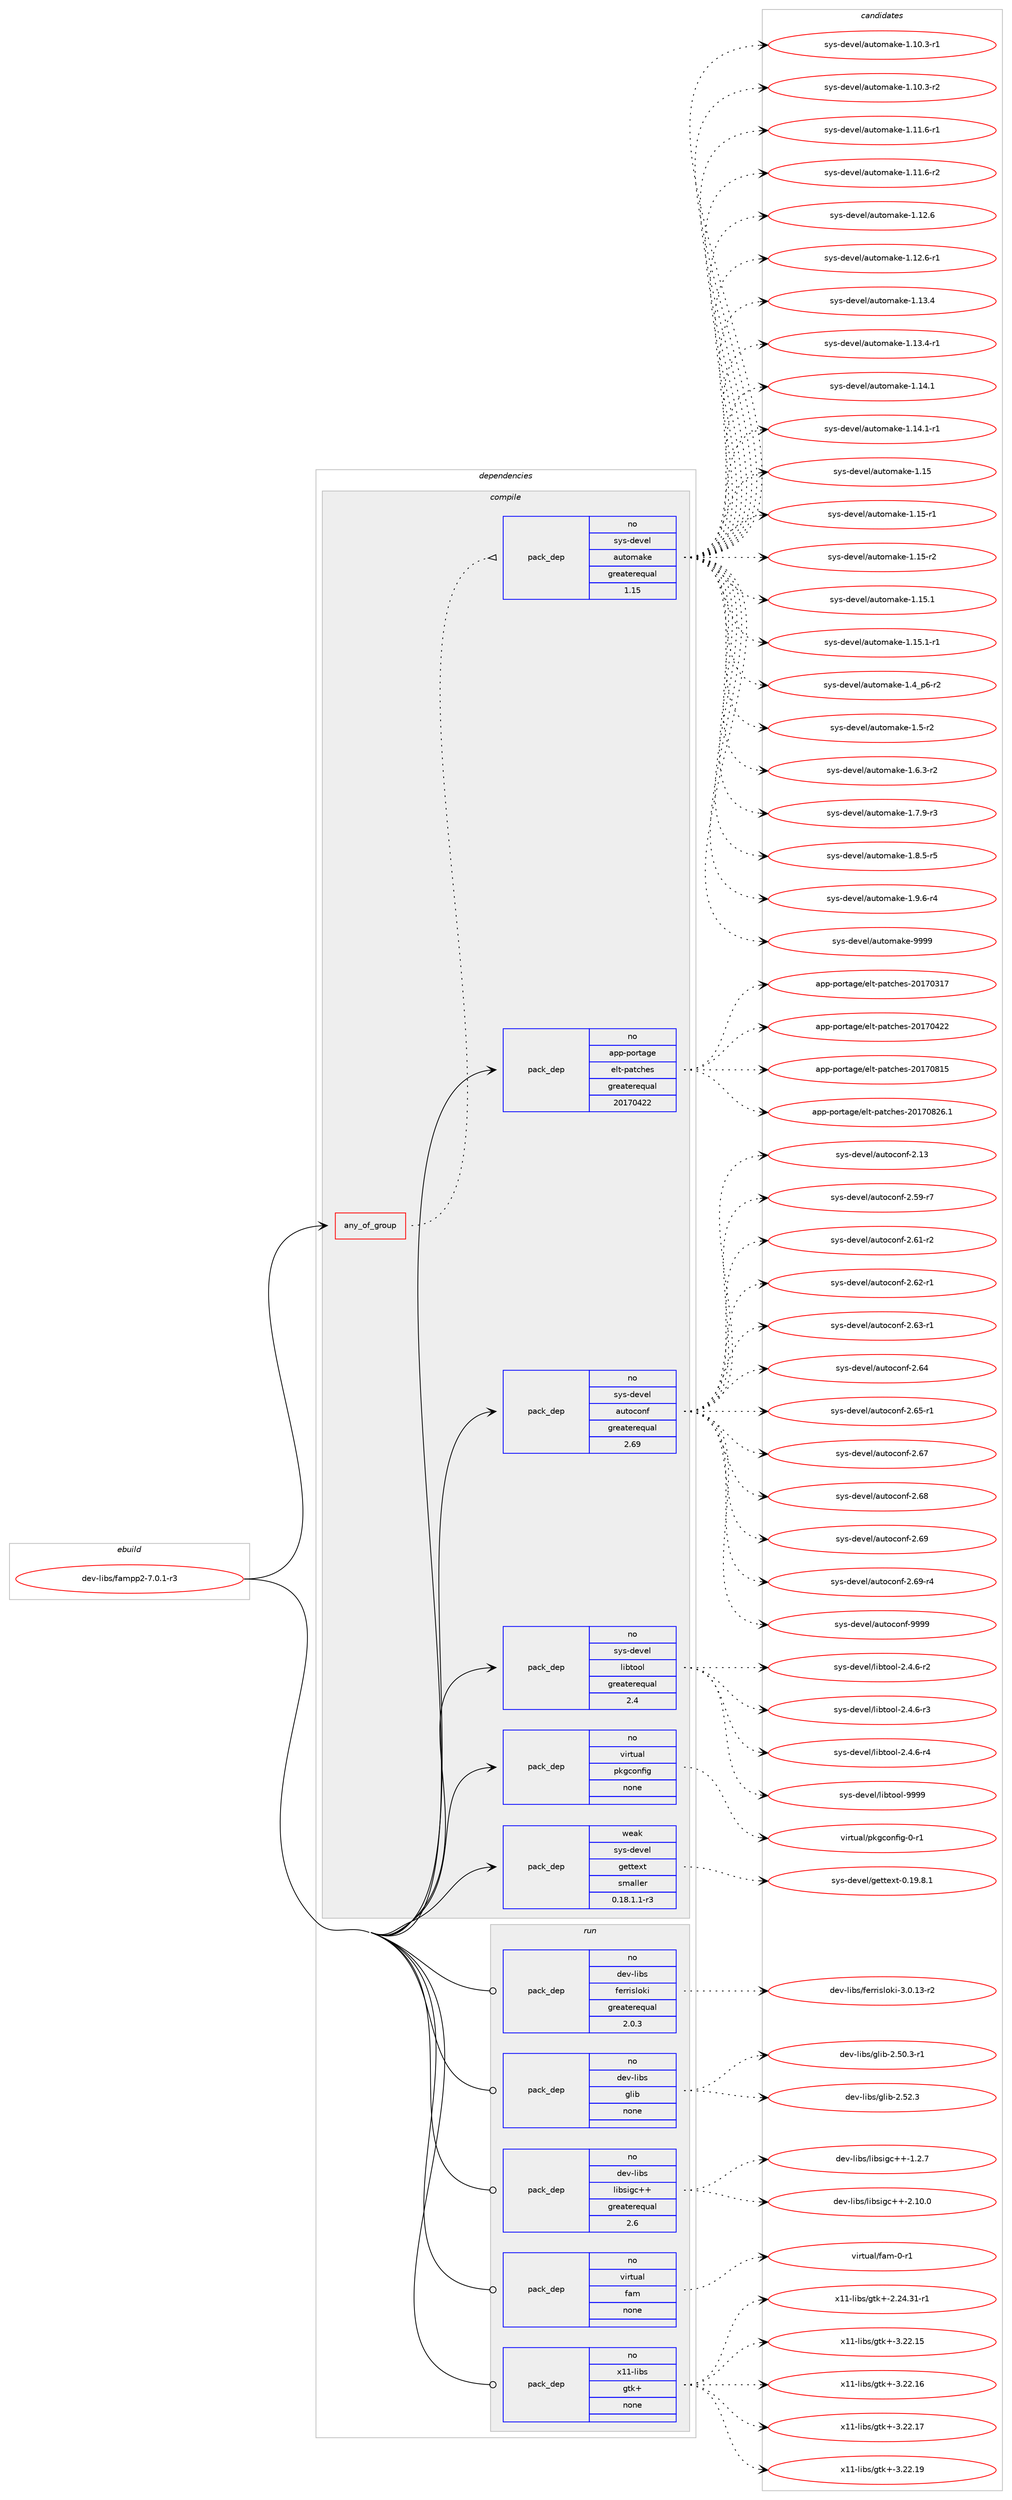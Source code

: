 digraph prolog {

# *************
# Graph options
# *************

newrank=true;
concentrate=true;
compound=true;
graph [rankdir=LR,fontname=Helvetica,fontsize=10,ranksep=1.5];#, ranksep=2.5, nodesep=0.2];
edge  [arrowhead=vee];
node  [fontname=Helvetica,fontsize=10];

# **********
# The ebuild
# **********

subgraph cluster_leftcol {
color=gray;
rank=same;
label=<<i>ebuild</i>>;
id [label="dev-libs/fampp2-7.0.1-r3", color=red, width=4, href="../dev-libs/fampp2-7.0.1-r3.svg"];
}

# ****************
# The dependencies
# ****************

subgraph cluster_midcol {
color=gray;
label=<<i>dependencies</i>>;
subgraph cluster_compile {
fillcolor="#eeeeee";
style=filled;
label=<<i>compile</i>>;
subgraph any3228 {
dependency112691 [label=<<TABLE BORDER="0" CELLBORDER="1" CELLSPACING="0" CELLPADDING="4"><TR><TD CELLPADDING="10">any_of_group</TD></TR></TABLE>>, shape=none, color=red];subgraph pack84915 {
dependency112692 [label=<<TABLE BORDER="0" CELLBORDER="1" CELLSPACING="0" CELLPADDING="4" WIDTH="220"><TR><TD ROWSPAN="6" CELLPADDING="30">pack_dep</TD></TR><TR><TD WIDTH="110">no</TD></TR><TR><TD>sys-devel</TD></TR><TR><TD>automake</TD></TR><TR><TD>greaterequal</TD></TR><TR><TD>1.15</TD></TR></TABLE>>, shape=none, color=blue];
}
dependency112691:e -> dependency112692:w [weight=20,style="dotted",arrowhead="oinv"];
}
id:e -> dependency112691:w [weight=20,style="solid",arrowhead="vee"];
subgraph pack84916 {
dependency112693 [label=<<TABLE BORDER="0" CELLBORDER="1" CELLSPACING="0" CELLPADDING="4" WIDTH="220"><TR><TD ROWSPAN="6" CELLPADDING="30">pack_dep</TD></TR><TR><TD WIDTH="110">no</TD></TR><TR><TD>app-portage</TD></TR><TR><TD>elt-patches</TD></TR><TR><TD>greaterequal</TD></TR><TR><TD>20170422</TD></TR></TABLE>>, shape=none, color=blue];
}
id:e -> dependency112693:w [weight=20,style="solid",arrowhead="vee"];
subgraph pack84917 {
dependency112694 [label=<<TABLE BORDER="0" CELLBORDER="1" CELLSPACING="0" CELLPADDING="4" WIDTH="220"><TR><TD ROWSPAN="6" CELLPADDING="30">pack_dep</TD></TR><TR><TD WIDTH="110">no</TD></TR><TR><TD>sys-devel</TD></TR><TR><TD>autoconf</TD></TR><TR><TD>greaterequal</TD></TR><TR><TD>2.69</TD></TR></TABLE>>, shape=none, color=blue];
}
id:e -> dependency112694:w [weight=20,style="solid",arrowhead="vee"];
subgraph pack84918 {
dependency112695 [label=<<TABLE BORDER="0" CELLBORDER="1" CELLSPACING="0" CELLPADDING="4" WIDTH="220"><TR><TD ROWSPAN="6" CELLPADDING="30">pack_dep</TD></TR><TR><TD WIDTH="110">no</TD></TR><TR><TD>sys-devel</TD></TR><TR><TD>libtool</TD></TR><TR><TD>greaterequal</TD></TR><TR><TD>2.4</TD></TR></TABLE>>, shape=none, color=blue];
}
id:e -> dependency112695:w [weight=20,style="solid",arrowhead="vee"];
subgraph pack84919 {
dependency112696 [label=<<TABLE BORDER="0" CELLBORDER="1" CELLSPACING="0" CELLPADDING="4" WIDTH="220"><TR><TD ROWSPAN="6" CELLPADDING="30">pack_dep</TD></TR><TR><TD WIDTH="110">no</TD></TR><TR><TD>virtual</TD></TR><TR><TD>pkgconfig</TD></TR><TR><TD>none</TD></TR><TR><TD></TD></TR></TABLE>>, shape=none, color=blue];
}
id:e -> dependency112696:w [weight=20,style="solid",arrowhead="vee"];
subgraph pack84920 {
dependency112697 [label=<<TABLE BORDER="0" CELLBORDER="1" CELLSPACING="0" CELLPADDING="4" WIDTH="220"><TR><TD ROWSPAN="6" CELLPADDING="30">pack_dep</TD></TR><TR><TD WIDTH="110">weak</TD></TR><TR><TD>sys-devel</TD></TR><TR><TD>gettext</TD></TR><TR><TD>smaller</TD></TR><TR><TD>0.18.1.1-r3</TD></TR></TABLE>>, shape=none, color=blue];
}
id:e -> dependency112697:w [weight=20,style="solid",arrowhead="vee"];
}
subgraph cluster_compileandrun {
fillcolor="#eeeeee";
style=filled;
label=<<i>compile and run</i>>;
}
subgraph cluster_run {
fillcolor="#eeeeee";
style=filled;
label=<<i>run</i>>;
subgraph pack84921 {
dependency112698 [label=<<TABLE BORDER="0" CELLBORDER="1" CELLSPACING="0" CELLPADDING="4" WIDTH="220"><TR><TD ROWSPAN="6" CELLPADDING="30">pack_dep</TD></TR><TR><TD WIDTH="110">no</TD></TR><TR><TD>dev-libs</TD></TR><TR><TD>ferrisloki</TD></TR><TR><TD>greaterequal</TD></TR><TR><TD>2.0.3</TD></TR></TABLE>>, shape=none, color=blue];
}
id:e -> dependency112698:w [weight=20,style="solid",arrowhead="odot"];
subgraph pack84922 {
dependency112699 [label=<<TABLE BORDER="0" CELLBORDER="1" CELLSPACING="0" CELLPADDING="4" WIDTH="220"><TR><TD ROWSPAN="6" CELLPADDING="30">pack_dep</TD></TR><TR><TD WIDTH="110">no</TD></TR><TR><TD>dev-libs</TD></TR><TR><TD>glib</TD></TR><TR><TD>none</TD></TR><TR><TD></TD></TR></TABLE>>, shape=none, color=blue];
}
id:e -> dependency112699:w [weight=20,style="solid",arrowhead="odot"];
subgraph pack84923 {
dependency112700 [label=<<TABLE BORDER="0" CELLBORDER="1" CELLSPACING="0" CELLPADDING="4" WIDTH="220"><TR><TD ROWSPAN="6" CELLPADDING="30">pack_dep</TD></TR><TR><TD WIDTH="110">no</TD></TR><TR><TD>dev-libs</TD></TR><TR><TD>libsigc++</TD></TR><TR><TD>greaterequal</TD></TR><TR><TD>2.6</TD></TR></TABLE>>, shape=none, color=blue];
}
id:e -> dependency112700:w [weight=20,style="solid",arrowhead="odot"];
subgraph pack84924 {
dependency112701 [label=<<TABLE BORDER="0" CELLBORDER="1" CELLSPACING="0" CELLPADDING="4" WIDTH="220"><TR><TD ROWSPAN="6" CELLPADDING="30">pack_dep</TD></TR><TR><TD WIDTH="110">no</TD></TR><TR><TD>virtual</TD></TR><TR><TD>fam</TD></TR><TR><TD>none</TD></TR><TR><TD></TD></TR></TABLE>>, shape=none, color=blue];
}
id:e -> dependency112701:w [weight=20,style="solid",arrowhead="odot"];
subgraph pack84925 {
dependency112702 [label=<<TABLE BORDER="0" CELLBORDER="1" CELLSPACING="0" CELLPADDING="4" WIDTH="220"><TR><TD ROWSPAN="6" CELLPADDING="30">pack_dep</TD></TR><TR><TD WIDTH="110">no</TD></TR><TR><TD>x11-libs</TD></TR><TR><TD>gtk+</TD></TR><TR><TD>none</TD></TR><TR><TD></TD></TR></TABLE>>, shape=none, color=blue];
}
id:e -> dependency112702:w [weight=20,style="solid",arrowhead="odot"];
}
}

# **************
# The candidates
# **************

subgraph cluster_choices {
rank=same;
color=gray;
label=<<i>candidates</i>>;

subgraph choice84915 {
color=black;
nodesep=1;
choice11512111545100101118101108479711711611110997107101454946494846514511449 [label="sys-devel/automake-1.10.3-r1", color=red, width=4,href="../sys-devel/automake-1.10.3-r1.svg"];
choice11512111545100101118101108479711711611110997107101454946494846514511450 [label="sys-devel/automake-1.10.3-r2", color=red, width=4,href="../sys-devel/automake-1.10.3-r2.svg"];
choice11512111545100101118101108479711711611110997107101454946494946544511449 [label="sys-devel/automake-1.11.6-r1", color=red, width=4,href="../sys-devel/automake-1.11.6-r1.svg"];
choice11512111545100101118101108479711711611110997107101454946494946544511450 [label="sys-devel/automake-1.11.6-r2", color=red, width=4,href="../sys-devel/automake-1.11.6-r2.svg"];
choice1151211154510010111810110847971171161111099710710145494649504654 [label="sys-devel/automake-1.12.6", color=red, width=4,href="../sys-devel/automake-1.12.6.svg"];
choice11512111545100101118101108479711711611110997107101454946495046544511449 [label="sys-devel/automake-1.12.6-r1", color=red, width=4,href="../sys-devel/automake-1.12.6-r1.svg"];
choice1151211154510010111810110847971171161111099710710145494649514652 [label="sys-devel/automake-1.13.4", color=red, width=4,href="../sys-devel/automake-1.13.4.svg"];
choice11512111545100101118101108479711711611110997107101454946495146524511449 [label="sys-devel/automake-1.13.4-r1", color=red, width=4,href="../sys-devel/automake-1.13.4-r1.svg"];
choice1151211154510010111810110847971171161111099710710145494649524649 [label="sys-devel/automake-1.14.1", color=red, width=4,href="../sys-devel/automake-1.14.1.svg"];
choice11512111545100101118101108479711711611110997107101454946495246494511449 [label="sys-devel/automake-1.14.1-r1", color=red, width=4,href="../sys-devel/automake-1.14.1-r1.svg"];
choice115121115451001011181011084797117116111109971071014549464953 [label="sys-devel/automake-1.15", color=red, width=4,href="../sys-devel/automake-1.15.svg"];
choice1151211154510010111810110847971171161111099710710145494649534511449 [label="sys-devel/automake-1.15-r1", color=red, width=4,href="../sys-devel/automake-1.15-r1.svg"];
choice1151211154510010111810110847971171161111099710710145494649534511450 [label="sys-devel/automake-1.15-r2", color=red, width=4,href="../sys-devel/automake-1.15-r2.svg"];
choice1151211154510010111810110847971171161111099710710145494649534649 [label="sys-devel/automake-1.15.1", color=red, width=4,href="../sys-devel/automake-1.15.1.svg"];
choice11512111545100101118101108479711711611110997107101454946495346494511449 [label="sys-devel/automake-1.15.1-r1", color=red, width=4,href="../sys-devel/automake-1.15.1-r1.svg"];
choice115121115451001011181011084797117116111109971071014549465295112544511450 [label="sys-devel/automake-1.4_p6-r2", color=red, width=4,href="../sys-devel/automake-1.4_p6-r2.svg"];
choice11512111545100101118101108479711711611110997107101454946534511450 [label="sys-devel/automake-1.5-r2", color=red, width=4,href="../sys-devel/automake-1.5-r2.svg"];
choice115121115451001011181011084797117116111109971071014549465446514511450 [label="sys-devel/automake-1.6.3-r2", color=red, width=4,href="../sys-devel/automake-1.6.3-r2.svg"];
choice115121115451001011181011084797117116111109971071014549465546574511451 [label="sys-devel/automake-1.7.9-r3", color=red, width=4,href="../sys-devel/automake-1.7.9-r3.svg"];
choice115121115451001011181011084797117116111109971071014549465646534511453 [label="sys-devel/automake-1.8.5-r5", color=red, width=4,href="../sys-devel/automake-1.8.5-r5.svg"];
choice115121115451001011181011084797117116111109971071014549465746544511452 [label="sys-devel/automake-1.9.6-r4", color=red, width=4,href="../sys-devel/automake-1.9.6-r4.svg"];
choice115121115451001011181011084797117116111109971071014557575757 [label="sys-devel/automake-9999", color=red, width=4,href="../sys-devel/automake-9999.svg"];
dependency112692:e -> choice11512111545100101118101108479711711611110997107101454946494846514511449:w [style=dotted,weight="100"];
dependency112692:e -> choice11512111545100101118101108479711711611110997107101454946494846514511450:w [style=dotted,weight="100"];
dependency112692:e -> choice11512111545100101118101108479711711611110997107101454946494946544511449:w [style=dotted,weight="100"];
dependency112692:e -> choice11512111545100101118101108479711711611110997107101454946494946544511450:w [style=dotted,weight="100"];
dependency112692:e -> choice1151211154510010111810110847971171161111099710710145494649504654:w [style=dotted,weight="100"];
dependency112692:e -> choice11512111545100101118101108479711711611110997107101454946495046544511449:w [style=dotted,weight="100"];
dependency112692:e -> choice1151211154510010111810110847971171161111099710710145494649514652:w [style=dotted,weight="100"];
dependency112692:e -> choice11512111545100101118101108479711711611110997107101454946495146524511449:w [style=dotted,weight="100"];
dependency112692:e -> choice1151211154510010111810110847971171161111099710710145494649524649:w [style=dotted,weight="100"];
dependency112692:e -> choice11512111545100101118101108479711711611110997107101454946495246494511449:w [style=dotted,weight="100"];
dependency112692:e -> choice115121115451001011181011084797117116111109971071014549464953:w [style=dotted,weight="100"];
dependency112692:e -> choice1151211154510010111810110847971171161111099710710145494649534511449:w [style=dotted,weight="100"];
dependency112692:e -> choice1151211154510010111810110847971171161111099710710145494649534511450:w [style=dotted,weight="100"];
dependency112692:e -> choice1151211154510010111810110847971171161111099710710145494649534649:w [style=dotted,weight="100"];
dependency112692:e -> choice11512111545100101118101108479711711611110997107101454946495346494511449:w [style=dotted,weight="100"];
dependency112692:e -> choice115121115451001011181011084797117116111109971071014549465295112544511450:w [style=dotted,weight="100"];
dependency112692:e -> choice11512111545100101118101108479711711611110997107101454946534511450:w [style=dotted,weight="100"];
dependency112692:e -> choice115121115451001011181011084797117116111109971071014549465446514511450:w [style=dotted,weight="100"];
dependency112692:e -> choice115121115451001011181011084797117116111109971071014549465546574511451:w [style=dotted,weight="100"];
dependency112692:e -> choice115121115451001011181011084797117116111109971071014549465646534511453:w [style=dotted,weight="100"];
dependency112692:e -> choice115121115451001011181011084797117116111109971071014549465746544511452:w [style=dotted,weight="100"];
dependency112692:e -> choice115121115451001011181011084797117116111109971071014557575757:w [style=dotted,weight="100"];
}
subgraph choice84916 {
color=black;
nodesep=1;
choice97112112451121111141169710310147101108116451129711699104101115455048495548514955 [label="app-portage/elt-patches-20170317", color=red, width=4,href="../app-portage/elt-patches-20170317.svg"];
choice97112112451121111141169710310147101108116451129711699104101115455048495548525050 [label="app-portage/elt-patches-20170422", color=red, width=4,href="../app-portage/elt-patches-20170422.svg"];
choice97112112451121111141169710310147101108116451129711699104101115455048495548564953 [label="app-portage/elt-patches-20170815", color=red, width=4,href="../app-portage/elt-patches-20170815.svg"];
choice971121124511211111411697103101471011081164511297116991041011154550484955485650544649 [label="app-portage/elt-patches-20170826.1", color=red, width=4,href="../app-portage/elt-patches-20170826.1.svg"];
dependency112693:e -> choice97112112451121111141169710310147101108116451129711699104101115455048495548514955:w [style=dotted,weight="100"];
dependency112693:e -> choice97112112451121111141169710310147101108116451129711699104101115455048495548525050:w [style=dotted,weight="100"];
dependency112693:e -> choice97112112451121111141169710310147101108116451129711699104101115455048495548564953:w [style=dotted,weight="100"];
dependency112693:e -> choice971121124511211111411697103101471011081164511297116991041011154550484955485650544649:w [style=dotted,weight="100"];
}
subgraph choice84917 {
color=black;
nodesep=1;
choice115121115451001011181011084797117116111991111101024550464951 [label="sys-devel/autoconf-2.13", color=red, width=4,href="../sys-devel/autoconf-2.13.svg"];
choice1151211154510010111810110847971171161119911111010245504653574511455 [label="sys-devel/autoconf-2.59-r7", color=red, width=4,href="../sys-devel/autoconf-2.59-r7.svg"];
choice1151211154510010111810110847971171161119911111010245504654494511450 [label="sys-devel/autoconf-2.61-r2", color=red, width=4,href="../sys-devel/autoconf-2.61-r2.svg"];
choice1151211154510010111810110847971171161119911111010245504654504511449 [label="sys-devel/autoconf-2.62-r1", color=red, width=4,href="../sys-devel/autoconf-2.62-r1.svg"];
choice1151211154510010111810110847971171161119911111010245504654514511449 [label="sys-devel/autoconf-2.63-r1", color=red, width=4,href="../sys-devel/autoconf-2.63-r1.svg"];
choice115121115451001011181011084797117116111991111101024550465452 [label="sys-devel/autoconf-2.64", color=red, width=4,href="../sys-devel/autoconf-2.64.svg"];
choice1151211154510010111810110847971171161119911111010245504654534511449 [label="sys-devel/autoconf-2.65-r1", color=red, width=4,href="../sys-devel/autoconf-2.65-r1.svg"];
choice115121115451001011181011084797117116111991111101024550465455 [label="sys-devel/autoconf-2.67", color=red, width=4,href="../sys-devel/autoconf-2.67.svg"];
choice115121115451001011181011084797117116111991111101024550465456 [label="sys-devel/autoconf-2.68", color=red, width=4,href="../sys-devel/autoconf-2.68.svg"];
choice115121115451001011181011084797117116111991111101024550465457 [label="sys-devel/autoconf-2.69", color=red, width=4,href="../sys-devel/autoconf-2.69.svg"];
choice1151211154510010111810110847971171161119911111010245504654574511452 [label="sys-devel/autoconf-2.69-r4", color=red, width=4,href="../sys-devel/autoconf-2.69-r4.svg"];
choice115121115451001011181011084797117116111991111101024557575757 [label="sys-devel/autoconf-9999", color=red, width=4,href="../sys-devel/autoconf-9999.svg"];
dependency112694:e -> choice115121115451001011181011084797117116111991111101024550464951:w [style=dotted,weight="100"];
dependency112694:e -> choice1151211154510010111810110847971171161119911111010245504653574511455:w [style=dotted,weight="100"];
dependency112694:e -> choice1151211154510010111810110847971171161119911111010245504654494511450:w [style=dotted,weight="100"];
dependency112694:e -> choice1151211154510010111810110847971171161119911111010245504654504511449:w [style=dotted,weight="100"];
dependency112694:e -> choice1151211154510010111810110847971171161119911111010245504654514511449:w [style=dotted,weight="100"];
dependency112694:e -> choice115121115451001011181011084797117116111991111101024550465452:w [style=dotted,weight="100"];
dependency112694:e -> choice1151211154510010111810110847971171161119911111010245504654534511449:w [style=dotted,weight="100"];
dependency112694:e -> choice115121115451001011181011084797117116111991111101024550465455:w [style=dotted,weight="100"];
dependency112694:e -> choice115121115451001011181011084797117116111991111101024550465456:w [style=dotted,weight="100"];
dependency112694:e -> choice115121115451001011181011084797117116111991111101024550465457:w [style=dotted,weight="100"];
dependency112694:e -> choice1151211154510010111810110847971171161119911111010245504654574511452:w [style=dotted,weight="100"];
dependency112694:e -> choice115121115451001011181011084797117116111991111101024557575757:w [style=dotted,weight="100"];
}
subgraph choice84918 {
color=black;
nodesep=1;
choice1151211154510010111810110847108105981161111111084550465246544511450 [label="sys-devel/libtool-2.4.6-r2", color=red, width=4,href="../sys-devel/libtool-2.4.6-r2.svg"];
choice1151211154510010111810110847108105981161111111084550465246544511451 [label="sys-devel/libtool-2.4.6-r3", color=red, width=4,href="../sys-devel/libtool-2.4.6-r3.svg"];
choice1151211154510010111810110847108105981161111111084550465246544511452 [label="sys-devel/libtool-2.4.6-r4", color=red, width=4,href="../sys-devel/libtool-2.4.6-r4.svg"];
choice1151211154510010111810110847108105981161111111084557575757 [label="sys-devel/libtool-9999", color=red, width=4,href="../sys-devel/libtool-9999.svg"];
dependency112695:e -> choice1151211154510010111810110847108105981161111111084550465246544511450:w [style=dotted,weight="100"];
dependency112695:e -> choice1151211154510010111810110847108105981161111111084550465246544511451:w [style=dotted,weight="100"];
dependency112695:e -> choice1151211154510010111810110847108105981161111111084550465246544511452:w [style=dotted,weight="100"];
dependency112695:e -> choice1151211154510010111810110847108105981161111111084557575757:w [style=dotted,weight="100"];
}
subgraph choice84919 {
color=black;
nodesep=1;
choice11810511411611797108471121071039911111010210510345484511449 [label="virtual/pkgconfig-0-r1", color=red, width=4,href="../virtual/pkgconfig-0-r1.svg"];
dependency112696:e -> choice11810511411611797108471121071039911111010210510345484511449:w [style=dotted,weight="100"];
}
subgraph choice84920 {
color=black;
nodesep=1;
choice1151211154510010111810110847103101116116101120116454846495746564649 [label="sys-devel/gettext-0.19.8.1", color=red, width=4,href="../sys-devel/gettext-0.19.8.1.svg"];
dependency112697:e -> choice1151211154510010111810110847103101116116101120116454846495746564649:w [style=dotted,weight="100"];
}
subgraph choice84921 {
color=black;
nodesep=1;
choice100101118451081059811547102101114114105115108111107105455146484649514511450 [label="dev-libs/ferrisloki-3.0.13-r2", color=red, width=4,href="../dev-libs/ferrisloki-3.0.13-r2.svg"];
dependency112698:e -> choice100101118451081059811547102101114114105115108111107105455146484649514511450:w [style=dotted,weight="100"];
}
subgraph choice84922 {
color=black;
nodesep=1;
choice10010111845108105981154710310810598455046534846514511449 [label="dev-libs/glib-2.50.3-r1", color=red, width=4,href="../dev-libs/glib-2.50.3-r1.svg"];
choice1001011184510810598115471031081059845504653504651 [label="dev-libs/glib-2.52.3", color=red, width=4,href="../dev-libs/glib-2.52.3.svg"];
dependency112699:e -> choice10010111845108105981154710310810598455046534846514511449:w [style=dotted,weight="100"];
dependency112699:e -> choice1001011184510810598115471031081059845504653504651:w [style=dotted,weight="100"];
}
subgraph choice84923 {
color=black;
nodesep=1;
choice10010111845108105981154710810598115105103994343454946504655 [label="dev-libs/libsigc++-1.2.7", color=red, width=4,href="../dev-libs/libsigc++-1.2.7.svg"];
choice1001011184510810598115471081059811510510399434345504649484648 [label="dev-libs/libsigc++-2.10.0", color=red, width=4,href="../dev-libs/libsigc++-2.10.0.svg"];
dependency112700:e -> choice10010111845108105981154710810598115105103994343454946504655:w [style=dotted,weight="100"];
dependency112700:e -> choice1001011184510810598115471081059811510510399434345504649484648:w [style=dotted,weight="100"];
}
subgraph choice84924 {
color=black;
nodesep=1;
choice11810511411611797108471029710945484511449 [label="virtual/fam-0-r1", color=red, width=4,href="../virtual/fam-0-r1.svg"];
dependency112701:e -> choice11810511411611797108471029710945484511449:w [style=dotted,weight="100"];
}
subgraph choice84925 {
color=black;
nodesep=1;
choice12049494510810598115471031161074345504650524651494511449 [label="x11-libs/gtk+-2.24.31-r1", color=red, width=4,href="../x11-libs/gtk+-2.24.31-r1.svg"];
choice1204949451081059811547103116107434551465050464953 [label="x11-libs/gtk+-3.22.15", color=red, width=4,href="../x11-libs/gtk+-3.22.15.svg"];
choice1204949451081059811547103116107434551465050464954 [label="x11-libs/gtk+-3.22.16", color=red, width=4,href="../x11-libs/gtk+-3.22.16.svg"];
choice1204949451081059811547103116107434551465050464955 [label="x11-libs/gtk+-3.22.17", color=red, width=4,href="../x11-libs/gtk+-3.22.17.svg"];
choice1204949451081059811547103116107434551465050464957 [label="x11-libs/gtk+-3.22.19", color=red, width=4,href="../x11-libs/gtk+-3.22.19.svg"];
dependency112702:e -> choice12049494510810598115471031161074345504650524651494511449:w [style=dotted,weight="100"];
dependency112702:e -> choice1204949451081059811547103116107434551465050464953:w [style=dotted,weight="100"];
dependency112702:e -> choice1204949451081059811547103116107434551465050464954:w [style=dotted,weight="100"];
dependency112702:e -> choice1204949451081059811547103116107434551465050464955:w [style=dotted,weight="100"];
dependency112702:e -> choice1204949451081059811547103116107434551465050464957:w [style=dotted,weight="100"];
}
}

}
